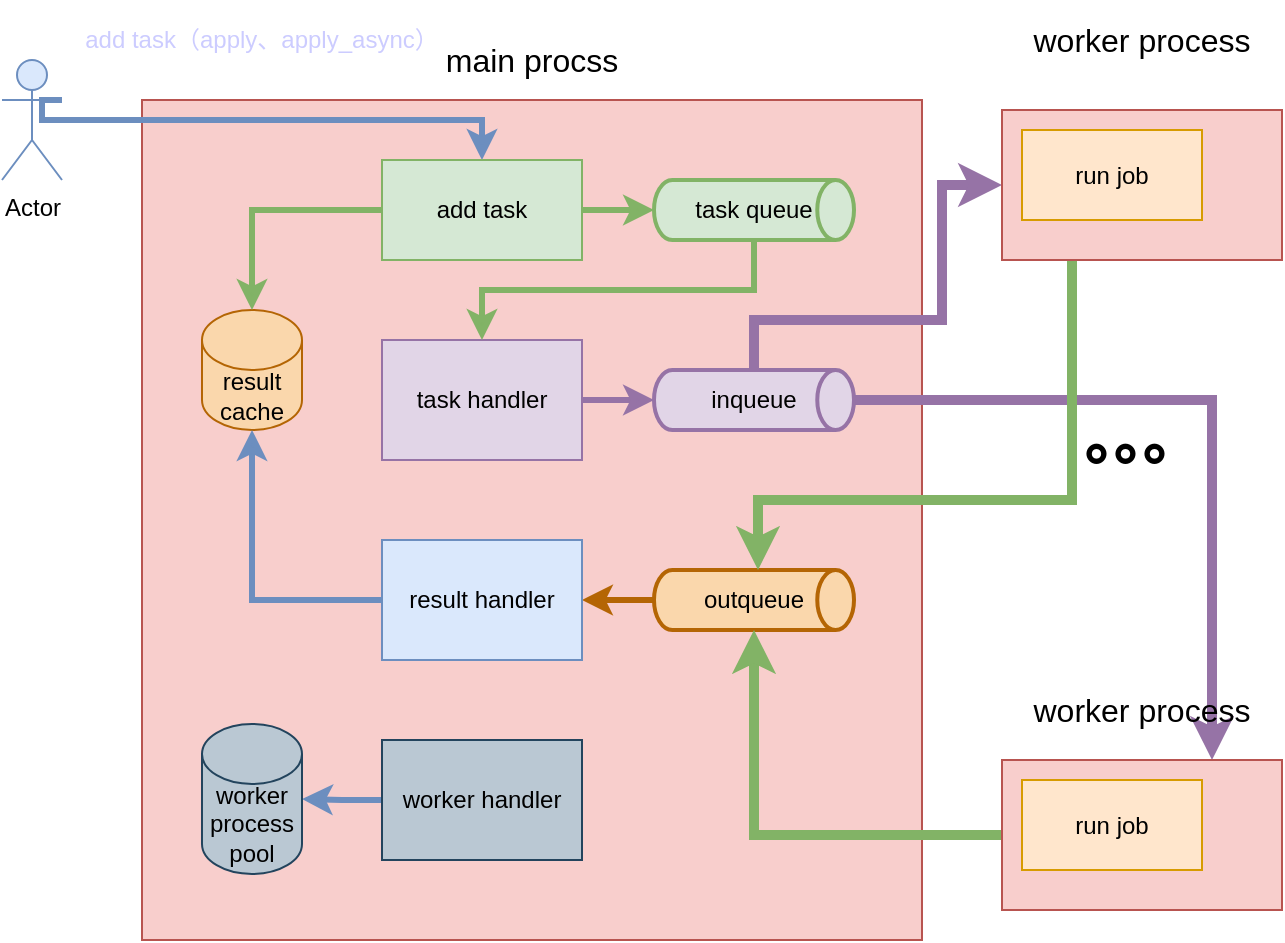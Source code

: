 <mxfile version="14.9.7" type="device"><diagram id="72sSd6mRRXxVszyJfOKJ" name="第 1 页"><mxGraphModel dx="1908" dy="1068" grid="1" gridSize="20" guides="1" tooltips="1" connect="1" arrows="1" fold="1" page="1" pageScale="1" pageWidth="827" pageHeight="1169" math="0" shadow="0"><root><mxCell id="0"/><mxCell id="1" parent="0"/><mxCell id="xWR19NH8g9SYxs54-NR9-9" value="" style="rounded=0;whiteSpace=wrap;html=1;fillColor=#f8cecc;strokeColor=#b85450;" vertex="1" parent="1"><mxGeometry x="-50" y="150" width="390" height="420" as="geometry"/></mxCell><mxCell id="xWR19NH8g9SYxs54-NR9-2" value="&lt;font style=&quot;font-size: 16px&quot;&gt;main procss&lt;/font&gt;" style="text;html=1;strokeColor=none;fillColor=none;align=center;verticalAlign=middle;whiteSpace=wrap;rounded=0;dashed=1;" vertex="1" parent="1"><mxGeometry x="90" y="120" width="110" height="20" as="geometry"/></mxCell><mxCell id="xWR19NH8g9SYxs54-NR9-11" style="edgeStyle=orthogonalEdgeStyle;rounded=0;orthogonalLoop=1;jettySize=auto;html=1;exitX=1;exitY=0.333;exitDx=0;exitDy=0;exitPerimeter=0;fillColor=#dae8fc;strokeColor=#6c8ebf;strokeWidth=3;" edge="1" parent="1" source="xWR19NH8g9SYxs54-NR9-10" target="xWR19NH8g9SYxs54-NR9-26"><mxGeometry relative="1" as="geometry"><mxPoint x="210" y="230" as="targetPoint"/><Array as="points"><mxPoint x="-100" y="160"/><mxPoint x="120" y="160"/></Array></mxGeometry></mxCell><mxCell id="xWR19NH8g9SYxs54-NR9-10" value="Actor" style="shape=umlActor;verticalLabelPosition=bottom;verticalAlign=top;html=1;outlineConnect=0;fillColor=#dae8fc;strokeColor=#6c8ebf;" vertex="1" parent="1"><mxGeometry x="-120" y="130" width="30" height="60" as="geometry"/></mxCell><mxCell id="xWR19NH8g9SYxs54-NR9-12" value="&lt;font color=&quot;#ccccff&quot;&gt;add task（apply、apply_async）&lt;/font&gt;" style="text;html=1;align=center;verticalAlign=middle;whiteSpace=wrap;rounded=0;" vertex="1" parent="1"><mxGeometry x="-90" y="100" width="200" height="40" as="geometry"/></mxCell><mxCell id="xWR19NH8g9SYxs54-NR9-13" value="result cache" style="shape=cylinder3;whiteSpace=wrap;html=1;boundedLbl=1;backgroundOutline=1;size=15;fillColor=#fad7ac;strokeColor=#b46504;" vertex="1" parent="1"><mxGeometry x="-20" y="255" width="50" height="60" as="geometry"/></mxCell><mxCell id="xWR19NH8g9SYxs54-NR9-19" style="edgeStyle=orthogonalEdgeStyle;rounded=0;orthogonalLoop=1;jettySize=auto;html=1;strokeWidth=3;strokeColor=#9673A6;" edge="1" parent="1" source="xWR19NH8g9SYxs54-NR9-14" target="xWR19NH8g9SYxs54-NR9-16"><mxGeometry relative="1" as="geometry"/></mxCell><mxCell id="xWR19NH8g9SYxs54-NR9-14" value="task handler" style="rounded=0;whiteSpace=wrap;html=1;fillColor=#e1d5e7;strokeColor=#9673a6;" vertex="1" parent="1"><mxGeometry x="70" y="270" width="100" height="60" as="geometry"/></mxCell><mxCell id="xWR19NH8g9SYxs54-NR9-18" style="edgeStyle=orthogonalEdgeStyle;rounded=0;orthogonalLoop=1;jettySize=auto;html=1;exitX=0.5;exitY=1;exitDx=0;exitDy=0;exitPerimeter=0;strokeWidth=3;strokeColor=#82B366;" edge="1" parent="1" source="xWR19NH8g9SYxs54-NR9-15" target="xWR19NH8g9SYxs54-NR9-14"><mxGeometry relative="1" as="geometry"/></mxCell><mxCell id="xWR19NH8g9SYxs54-NR9-15" value="task queue" style="strokeWidth=2;html=1;shape=mxgraph.flowchart.direct_data;whiteSpace=wrap;fillColor=#d5e8d4;strokeColor=#82B366;" vertex="1" parent="1"><mxGeometry x="206" y="190" width="100" height="30" as="geometry"/></mxCell><mxCell id="xWR19NH8g9SYxs54-NR9-40" style="edgeStyle=orthogonalEdgeStyle;rounded=0;orthogonalLoop=1;jettySize=auto;html=1;exitX=0.5;exitY=0;exitDx=0;exitDy=0;exitPerimeter=0;entryX=0;entryY=0.5;entryDx=0;entryDy=0;fillColor=#e1d5e7;strokeWidth=5;strokeColor=#9673A6;" edge="1" parent="1" source="xWR19NH8g9SYxs54-NR9-16" target="xWR19NH8g9SYxs54-NR9-29"><mxGeometry relative="1" as="geometry"><Array as="points"><mxPoint x="256" y="260"/><mxPoint x="350" y="260"/><mxPoint x="350" y="193"/></Array></mxGeometry></mxCell><mxCell id="xWR19NH8g9SYxs54-NR9-45" style="edgeStyle=orthogonalEdgeStyle;rounded=0;orthogonalLoop=1;jettySize=auto;html=1;exitX=1;exitY=0.5;exitDx=0;exitDy=0;exitPerimeter=0;entryX=0.75;entryY=0;entryDx=0;entryDy=0;fillColor=#e1d5e7;strokeColor=#9673a6;strokeWidth=5;" edge="1" parent="1" source="xWR19NH8g9SYxs54-NR9-16" target="xWR19NH8g9SYxs54-NR9-42"><mxGeometry relative="1" as="geometry"/></mxCell><mxCell id="xWR19NH8g9SYxs54-NR9-16" value="inqueue" style="strokeWidth=2;html=1;shape=mxgraph.flowchart.direct_data;whiteSpace=wrap;fillColor=#e1d5e7;strokeColor=#9673a6;" vertex="1" parent="1"><mxGeometry x="206" y="285" width="100" height="30" as="geometry"/></mxCell><mxCell id="xWR19NH8g9SYxs54-NR9-24" style="edgeStyle=orthogonalEdgeStyle;rounded=0;orthogonalLoop=1;jettySize=auto;html=1;exitX=0;exitY=0.5;exitDx=0;exitDy=0;exitPerimeter=0;strokeColor=#B46504;strokeWidth=3;" edge="1" parent="1" source="xWR19NH8g9SYxs54-NR9-17" target="xWR19NH8g9SYxs54-NR9-23"><mxGeometry relative="1" as="geometry"/></mxCell><mxCell id="xWR19NH8g9SYxs54-NR9-17" value="outqueue" style="strokeWidth=2;html=1;shape=mxgraph.flowchart.direct_data;whiteSpace=wrap;fillColor=#fad7ac;strokeColor=#B46504;" vertex="1" parent="1"><mxGeometry x="206" y="385" width="100" height="30" as="geometry"/></mxCell><mxCell id="xWR19NH8g9SYxs54-NR9-49" style="edgeStyle=orthogonalEdgeStyle;rounded=0;orthogonalLoop=1;jettySize=auto;html=1;exitX=0;exitY=0.5;exitDx=0;exitDy=0;entryX=1;entryY=0.5;entryDx=0;entryDy=0;entryPerimeter=0;fontColor=#CCCCFF;strokeColor=#6C8EBF;strokeWidth=3;" edge="1" parent="1" source="xWR19NH8g9SYxs54-NR9-20" target="xWR19NH8g9SYxs54-NR9-21"><mxGeometry relative="1" as="geometry"/></mxCell><mxCell id="xWR19NH8g9SYxs54-NR9-20" value="worker handler" style="rounded=0;whiteSpace=wrap;html=1;fillColor=#bac8d3;strokeColor=#23445D;" vertex="1" parent="1"><mxGeometry x="70" y="470" width="100" height="60" as="geometry"/></mxCell><mxCell id="xWR19NH8g9SYxs54-NR9-21" value="worker process pool" style="shape=cylinder3;whiteSpace=wrap;html=1;boundedLbl=1;backgroundOutline=1;size=15;fillColor=#bac8d3;strokeColor=#23445d;" vertex="1" parent="1"><mxGeometry x="-20" y="462" width="50" height="75" as="geometry"/></mxCell><mxCell id="xWR19NH8g9SYxs54-NR9-25" style="edgeStyle=orthogonalEdgeStyle;rounded=0;orthogonalLoop=1;jettySize=auto;html=1;exitX=0;exitY=0.5;exitDx=0;exitDy=0;entryX=0.5;entryY=1;entryDx=0;entryDy=0;entryPerimeter=0;fillColor=#dae8fc;strokeWidth=3;strokeColor=#6C8EBF;" edge="1" parent="1" source="xWR19NH8g9SYxs54-NR9-23" target="xWR19NH8g9SYxs54-NR9-13"><mxGeometry relative="1" as="geometry"/></mxCell><mxCell id="xWR19NH8g9SYxs54-NR9-23" value="result handler" style="rounded=0;whiteSpace=wrap;html=1;fillColor=#dae8fc;strokeColor=#6C8EBF;" vertex="1" parent="1"><mxGeometry x="70" y="370" width="100" height="60" as="geometry"/></mxCell><mxCell id="xWR19NH8g9SYxs54-NR9-27" style="edgeStyle=orthogonalEdgeStyle;rounded=0;orthogonalLoop=1;jettySize=auto;html=1;exitX=1;exitY=0.5;exitDx=0;exitDy=0;strokeWidth=3;strokeColor=#82B366;" edge="1" parent="1" source="xWR19NH8g9SYxs54-NR9-26" target="xWR19NH8g9SYxs54-NR9-15"><mxGeometry relative="1" as="geometry"/></mxCell><mxCell id="xWR19NH8g9SYxs54-NR9-28" style="edgeStyle=orthogonalEdgeStyle;rounded=0;orthogonalLoop=1;jettySize=auto;html=1;exitX=0;exitY=0.5;exitDx=0;exitDy=0;strokeWidth=3;strokeColor=#82B366;" edge="1" parent="1" source="xWR19NH8g9SYxs54-NR9-26" target="xWR19NH8g9SYxs54-NR9-13"><mxGeometry relative="1" as="geometry"/></mxCell><mxCell id="xWR19NH8g9SYxs54-NR9-26" value="add task" style="rounded=0;whiteSpace=wrap;html=1;fillColor=#d5e8d4;strokeColor=#82b366;" vertex="1" parent="1"><mxGeometry x="70" y="180" width="100" height="50" as="geometry"/></mxCell><mxCell id="xWR19NH8g9SYxs54-NR9-41" style="edgeStyle=orthogonalEdgeStyle;rounded=0;orthogonalLoop=1;jettySize=auto;html=1;exitX=0.25;exitY=1;exitDx=0;exitDy=0;fillColor=#d5e8d4;strokeColor=#82b366;strokeWidth=5;" edge="1" parent="1" source="xWR19NH8g9SYxs54-NR9-29" target="xWR19NH8g9SYxs54-NR9-17"><mxGeometry relative="1" as="geometry"><mxPoint x="258" y="360" as="targetPoint"/><Array as="points"><mxPoint x="415" y="350"/><mxPoint x="258" y="350"/></Array></mxGeometry></mxCell><mxCell id="xWR19NH8g9SYxs54-NR9-29" value="" style="rounded=0;whiteSpace=wrap;html=1;fillColor=#f8cecc;strokeColor=#b85450;" vertex="1" parent="1"><mxGeometry x="380" y="155" width="140" height="75" as="geometry"/></mxCell><mxCell id="xWR19NH8g9SYxs54-NR9-31" value="run job" style="rounded=0;whiteSpace=wrap;html=1;fillColor=#ffe6cc;strokeColor=#d79b00;" vertex="1" parent="1"><mxGeometry x="390" y="165" width="90" height="45" as="geometry"/></mxCell><mxCell id="xWR19NH8g9SYxs54-NR9-39" value="&lt;b&gt;&lt;font style=&quot;font-size: 29px&quot;&gt;。。。&lt;/font&gt;&lt;/b&gt;" style="text;html=1;strokeColor=none;fillColor=none;align=center;verticalAlign=middle;whiteSpace=wrap;rounded=0;" vertex="1" parent="1"><mxGeometry x="430" y="310" width="40" height="20" as="geometry"/></mxCell><mxCell id="xWR19NH8g9SYxs54-NR9-46" style="edgeStyle=orthogonalEdgeStyle;rounded=0;orthogonalLoop=1;jettySize=auto;html=1;exitX=0;exitY=0.5;exitDx=0;exitDy=0;fillColor=#d5e8d4;strokeColor=#82b366;strokeWidth=5;" edge="1" parent="1" source="xWR19NH8g9SYxs54-NR9-42" target="xWR19NH8g9SYxs54-NR9-17"><mxGeometry relative="1" as="geometry"/></mxCell><mxCell id="xWR19NH8g9SYxs54-NR9-42" value="" style="rounded=0;whiteSpace=wrap;html=1;fillColor=#f8cecc;strokeColor=#b85450;" vertex="1" parent="1"><mxGeometry x="380" y="480" width="140" height="75" as="geometry"/></mxCell><mxCell id="xWR19NH8g9SYxs54-NR9-43" value="&lt;font style=&quot;font-size: 16px&quot;&gt;worker process&lt;/font&gt;" style="text;html=1;strokeColor=none;fillColor=none;align=center;verticalAlign=middle;whiteSpace=wrap;rounded=0;" vertex="1" parent="1"><mxGeometry x="380" y="445" width="140" height="20" as="geometry"/></mxCell><mxCell id="xWR19NH8g9SYxs54-NR9-44" value="run job" style="rounded=0;whiteSpace=wrap;html=1;fillColor=#ffe6cc;strokeColor=#d79b00;" vertex="1" parent="1"><mxGeometry x="390" y="490" width="90" height="45" as="geometry"/></mxCell><mxCell id="xWR19NH8g9SYxs54-NR9-47" value="&lt;font style=&quot;font-size: 16px&quot;&gt;worker process&lt;/font&gt;" style="text;html=1;strokeColor=none;fillColor=none;align=center;verticalAlign=middle;whiteSpace=wrap;rounded=0;" vertex="1" parent="1"><mxGeometry x="380" y="110" width="140" height="20" as="geometry"/></mxCell></root></mxGraphModel></diagram></mxfile>